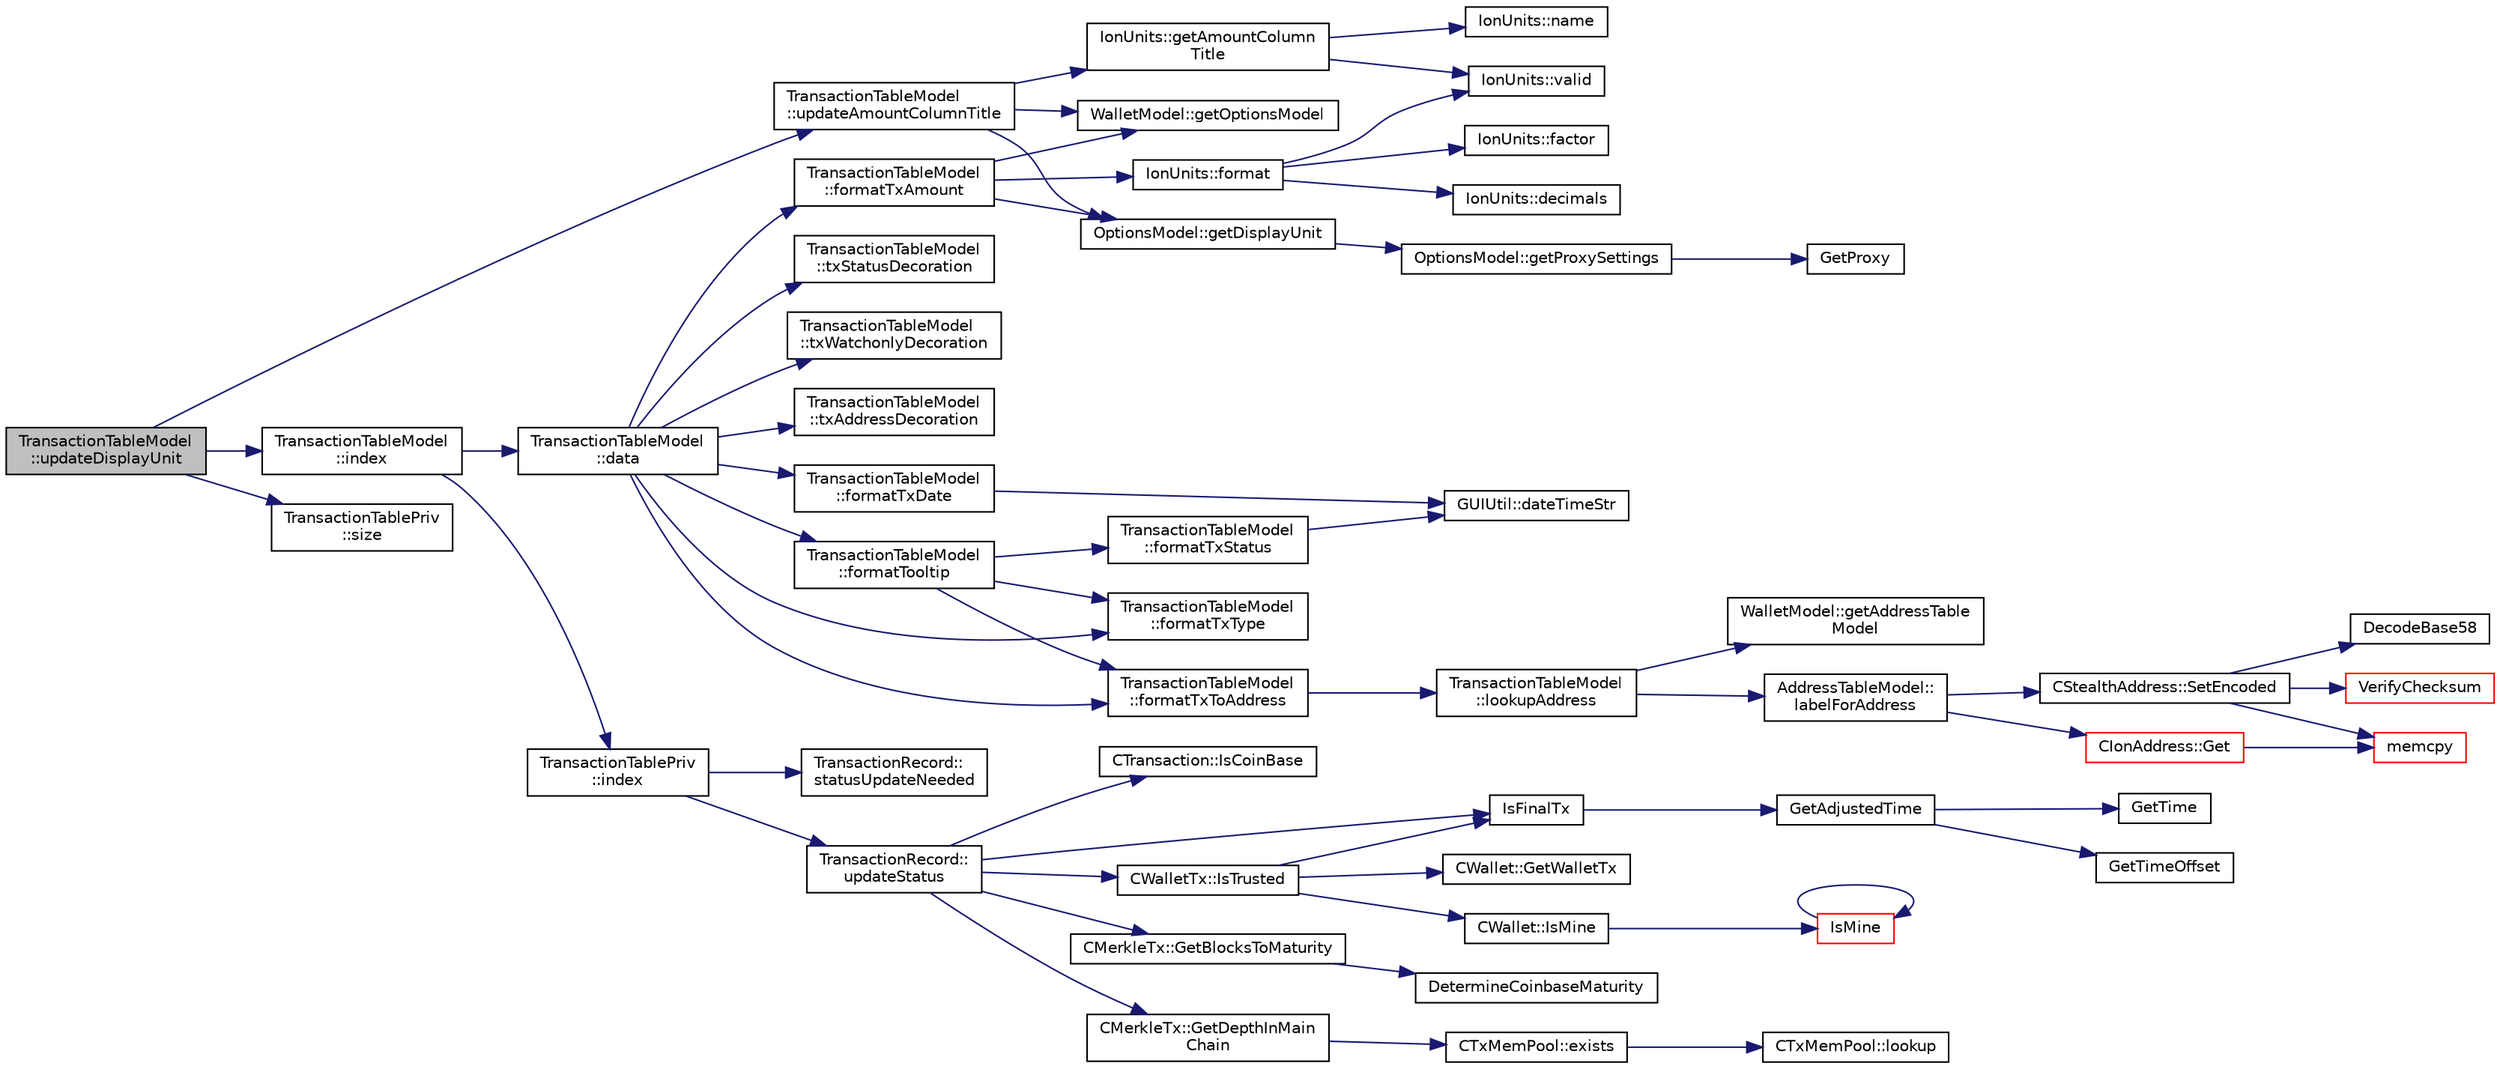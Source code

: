 digraph "TransactionTableModel::updateDisplayUnit"
{
  edge [fontname="Helvetica",fontsize="10",labelfontname="Helvetica",labelfontsize="10"];
  node [fontname="Helvetica",fontsize="10",shape=record];
  rankdir="LR";
  Node449 [label="TransactionTableModel\l::updateDisplayUnit",height=0.2,width=0.4,color="black", fillcolor="grey75", style="filled", fontcolor="black"];
  Node449 -> Node450 [color="midnightblue",fontsize="10",style="solid",fontname="Helvetica"];
  Node450 [label="TransactionTableModel\l::updateAmountColumnTitle",height=0.2,width=0.4,color="black", fillcolor="white", style="filled",URL="$d7/dfe/class_transaction_table_model.html#acbb6e7531f507369ad18b656ad7b3f10",tooltip="Updates the column title to \"Amount (DisplayUnit)\" and emits headerDataChanged() signal for table hea..."];
  Node450 -> Node451 [color="midnightblue",fontsize="10",style="solid",fontname="Helvetica"];
  Node451 [label="IonUnits::getAmountColumn\lTitle",height=0.2,width=0.4,color="black", fillcolor="white", style="filled",URL="$d7/dab/class_ion_units.html#ab76cc8dbce0ff2330495904857452d8f",tooltip="Gets title for amount column including current display unit if optionsModel reference available */..."];
  Node451 -> Node452 [color="midnightblue",fontsize="10",style="solid",fontname="Helvetica"];
  Node452 [label="IonUnits::valid",height=0.2,width=0.4,color="black", fillcolor="white", style="filled",URL="$d7/dab/class_ion_units.html#a23c5b1306ed473dbb2375a6675a2ce13",tooltip="Is unit ID valid? "];
  Node451 -> Node453 [color="midnightblue",fontsize="10",style="solid",fontname="Helvetica"];
  Node453 [label="IonUnits::name",height=0.2,width=0.4,color="black", fillcolor="white", style="filled",URL="$d7/dab/class_ion_units.html#a5bb4881389b09aeeb0bc235e87e0a42f",tooltip="Short name. "];
  Node450 -> Node454 [color="midnightblue",fontsize="10",style="solid",fontname="Helvetica"];
  Node454 [label="WalletModel::getOptionsModel",height=0.2,width=0.4,color="black", fillcolor="white", style="filled",URL="$d4/d27/class_wallet_model.html#a96d53e56b3f8f07537ea2523f7a7d300"];
  Node450 -> Node455 [color="midnightblue",fontsize="10",style="solid",fontname="Helvetica"];
  Node455 [label="OptionsModel::getDisplayUnit",height=0.2,width=0.4,color="black", fillcolor="white", style="filled",URL="$da/d1f/class_options_model.html#a3b6e4d4ef42be3aaba315b8cd14f468e"];
  Node455 -> Node456 [color="midnightblue",fontsize="10",style="solid",fontname="Helvetica"];
  Node456 [label="OptionsModel::getProxySettings",height=0.2,width=0.4,color="black", fillcolor="white", style="filled",URL="$da/d1f/class_options_model.html#a0fa582a801df3753c2c50840c40bb350"];
  Node456 -> Node457 [color="midnightblue",fontsize="10",style="solid",fontname="Helvetica"];
  Node457 [label="GetProxy",height=0.2,width=0.4,color="black", fillcolor="white", style="filled",URL="$d0/d0e/netbase_8cpp.html#a4e67b39fc1769663260d791d2f4d049d"];
  Node449 -> Node458 [color="midnightblue",fontsize="10",style="solid",fontname="Helvetica"];
  Node458 [label="TransactionTableModel\l::index",height=0.2,width=0.4,color="black", fillcolor="white", style="filled",URL="$d7/dfe/class_transaction_table_model.html#af3a9a49314f80268a77a704f7f028905"];
  Node458 -> Node459 [color="midnightblue",fontsize="10",style="solid",fontname="Helvetica"];
  Node459 [label="TransactionTableModel\l::data",height=0.2,width=0.4,color="black", fillcolor="white", style="filled",URL="$d7/dfe/class_transaction_table_model.html#a02173c31b6014bff182e320217e30e10"];
  Node459 -> Node460 [color="midnightblue",fontsize="10",style="solid",fontname="Helvetica"];
  Node460 [label="TransactionTableModel\l::txStatusDecoration",height=0.2,width=0.4,color="black", fillcolor="white", style="filled",URL="$d7/dfe/class_transaction_table_model.html#a11c11972847aeec2069953eda7abc3b2"];
  Node459 -> Node461 [color="midnightblue",fontsize="10",style="solid",fontname="Helvetica"];
  Node461 [label="TransactionTableModel\l::txWatchonlyDecoration",height=0.2,width=0.4,color="black", fillcolor="white", style="filled",URL="$d7/dfe/class_transaction_table_model.html#a8be4fd0880420a6b45fd0ea4e41454c0"];
  Node459 -> Node462 [color="midnightblue",fontsize="10",style="solid",fontname="Helvetica"];
  Node462 [label="TransactionTableModel\l::txAddressDecoration",height=0.2,width=0.4,color="black", fillcolor="white", style="filled",URL="$d7/dfe/class_transaction_table_model.html#af14920c007e307f892902da061e46072"];
  Node459 -> Node463 [color="midnightblue",fontsize="10",style="solid",fontname="Helvetica"];
  Node463 [label="TransactionTableModel\l::formatTxDate",height=0.2,width=0.4,color="black", fillcolor="white", style="filled",URL="$d7/dfe/class_transaction_table_model.html#af91bbd6b2a712af32988d147e3f311ea"];
  Node463 -> Node464 [color="midnightblue",fontsize="10",style="solid",fontname="Helvetica"];
  Node464 [label="GUIUtil::dateTimeStr",height=0.2,width=0.4,color="black", fillcolor="white", style="filled",URL="$d1/d87/namespace_g_u_i_util.html#aae732a04fea25190081120bf0cc773e8"];
  Node459 -> Node465 [color="midnightblue",fontsize="10",style="solid",fontname="Helvetica"];
  Node465 [label="TransactionTableModel\l::formatTxType",height=0.2,width=0.4,color="black", fillcolor="white", style="filled",URL="$d7/dfe/class_transaction_table_model.html#aefcd45e8b170a459548ddbd308b1ad64"];
  Node459 -> Node466 [color="midnightblue",fontsize="10",style="solid",fontname="Helvetica"];
  Node466 [label="TransactionTableModel\l::formatTxToAddress",height=0.2,width=0.4,color="black", fillcolor="white", style="filled",URL="$d7/dfe/class_transaction_table_model.html#ada92bead83848f3ec231833e5964c27f"];
  Node466 -> Node467 [color="midnightblue",fontsize="10",style="solid",fontname="Helvetica"];
  Node467 [label="TransactionTableModel\l::lookupAddress",height=0.2,width=0.4,color="black", fillcolor="white", style="filled",URL="$d7/dfe/class_transaction_table_model.html#af13204a63b9901c0d9aeb9f43f915001"];
  Node467 -> Node468 [color="midnightblue",fontsize="10",style="solid",fontname="Helvetica"];
  Node468 [label="WalletModel::getAddressTable\lModel",height=0.2,width=0.4,color="black", fillcolor="white", style="filled",URL="$d4/d27/class_wallet_model.html#a89ed202e2dbc04aaa70d72872b95b351"];
  Node467 -> Node469 [color="midnightblue",fontsize="10",style="solid",fontname="Helvetica"];
  Node469 [label="AddressTableModel::\llabelForAddress",height=0.2,width=0.4,color="black", fillcolor="white", style="filled",URL="$d9/ded/class_address_table_model.html#afcdbfc17ac480f5a57382cbcf096ccb3"];
  Node469 -> Node470 [color="midnightblue",fontsize="10",style="solid",fontname="Helvetica"];
  Node470 [label="CStealthAddress::SetEncoded",height=0.2,width=0.4,color="black", fillcolor="white", style="filled",URL="$d6/d37/class_c_stealth_address.html#aa3f4655dced125bf698c208b6e7ac4b8"];
  Node470 -> Node471 [color="midnightblue",fontsize="10",style="solid",fontname="Helvetica"];
  Node471 [label="DecodeBase58",height=0.2,width=0.4,color="black", fillcolor="white", style="filled",URL="$db/d9c/base58_8cpp.html#a0f74d1d6e7e982cad4b0e538acea4538",tooltip="Decode a base58-encoded string (psz) into a byte vector (vchRet). "];
  Node470 -> Node472 [color="midnightblue",fontsize="10",style="solid",fontname="Helvetica"];
  Node472 [label="VerifyChecksum",height=0.2,width=0.4,color="red", fillcolor="white", style="filled",URL="$db/d2d/stealth_8cpp.html#a5ff6f6775db5f747f5088c7ef8264b74"];
  Node470 -> Node474 [color="midnightblue",fontsize="10",style="solid",fontname="Helvetica"];
  Node474 [label="memcpy",height=0.2,width=0.4,color="red", fillcolor="white", style="filled",URL="$d5/d9f/glibc__compat_8cpp.html#a0f46826ab0466591e136db24394923cf"];
  Node469 -> Node477 [color="midnightblue",fontsize="10",style="solid",fontname="Helvetica"];
  Node477 [label="CIonAddress::Get",height=0.2,width=0.4,color="red", fillcolor="white", style="filled",URL="$d1/de4/class_c_ion_address.html#aa70f9899f0a3cf37e4a87483db5cf99d"];
  Node477 -> Node474 [color="midnightblue",fontsize="10",style="solid",fontname="Helvetica"];
  Node459 -> Node479 [color="midnightblue",fontsize="10",style="solid",fontname="Helvetica"];
  Node479 [label="TransactionTableModel\l::formatTxAmount",height=0.2,width=0.4,color="black", fillcolor="white", style="filled",URL="$d7/dfe/class_transaction_table_model.html#a6a3a35bfb8d6ca2a3615bcbc247f0228"];
  Node479 -> Node480 [color="midnightblue",fontsize="10",style="solid",fontname="Helvetica"];
  Node480 [label="IonUnits::format",height=0.2,width=0.4,color="black", fillcolor="white", style="filled",URL="$d7/dab/class_ion_units.html#a7cf8cdbd0a24c418ae91b511fac5bee4",tooltip="Format as string. "];
  Node480 -> Node452 [color="midnightblue",fontsize="10",style="solid",fontname="Helvetica"];
  Node480 -> Node481 [color="midnightblue",fontsize="10",style="solid",fontname="Helvetica"];
  Node481 [label="IonUnits::factor",height=0.2,width=0.4,color="black", fillcolor="white", style="filled",URL="$d7/dab/class_ion_units.html#a210814a200496caf63083ed4abd1bd24",tooltip="Number of Satoshis (1e-8) per unit. "];
  Node480 -> Node482 [color="midnightblue",fontsize="10",style="solid",fontname="Helvetica"];
  Node482 [label="IonUnits::decimals",height=0.2,width=0.4,color="black", fillcolor="white", style="filled",URL="$d7/dab/class_ion_units.html#a5e9c7a5b666b858c171760273c51c9d7",tooltip="Number of decimals left. "];
  Node479 -> Node454 [color="midnightblue",fontsize="10",style="solid",fontname="Helvetica"];
  Node479 -> Node455 [color="midnightblue",fontsize="10",style="solid",fontname="Helvetica"];
  Node459 -> Node483 [color="midnightblue",fontsize="10",style="solid",fontname="Helvetica"];
  Node483 [label="TransactionTableModel\l::formatTooltip",height=0.2,width=0.4,color="black", fillcolor="white", style="filled",URL="$d7/dfe/class_transaction_table_model.html#a535a0f50a4404a73194e02c3c09e13c0"];
  Node483 -> Node484 [color="midnightblue",fontsize="10",style="solid",fontname="Helvetica"];
  Node484 [label="TransactionTableModel\l::formatTxStatus",height=0.2,width=0.4,color="black", fillcolor="white", style="filled",URL="$d7/dfe/class_transaction_table_model.html#a93d4d3f64ccd25cd409bb4811a9102e5"];
  Node484 -> Node464 [color="midnightblue",fontsize="10",style="solid",fontname="Helvetica"];
  Node483 -> Node465 [color="midnightblue",fontsize="10",style="solid",fontname="Helvetica"];
  Node483 -> Node466 [color="midnightblue",fontsize="10",style="solid",fontname="Helvetica"];
  Node458 -> Node485 [color="midnightblue",fontsize="10",style="solid",fontname="Helvetica"];
  Node485 [label="TransactionTablePriv\l::index",height=0.2,width=0.4,color="black", fillcolor="white", style="filled",URL="$d2/ddb/class_transaction_table_priv.html#ac692aa6aa7820e80accc971c70e0fae5"];
  Node485 -> Node486 [color="midnightblue",fontsize="10",style="solid",fontname="Helvetica"];
  Node486 [label="TransactionRecord::\lstatusUpdateNeeded",height=0.2,width=0.4,color="black", fillcolor="white", style="filled",URL="$d1/da7/class_transaction_record.html#aaca6757b7b300151694021be6af18d11",tooltip="Return whether a status update is needed. "];
  Node485 -> Node487 [color="midnightblue",fontsize="10",style="solid",fontname="Helvetica"];
  Node487 [label="TransactionRecord::\lupdateStatus",height=0.2,width=0.4,color="black", fillcolor="white", style="filled",URL="$d1/da7/class_transaction_record.html#a9b643dd885a790ae511705a1446556be",tooltip="Update status from core wallet tx. "];
  Node487 -> Node488 [color="midnightblue",fontsize="10",style="solid",fontname="Helvetica"];
  Node488 [label="CTransaction::IsCoinBase",height=0.2,width=0.4,color="black", fillcolor="white", style="filled",URL="$df/d43/class_c_transaction.html#a96256e8ac1bf79ad9c057e48c41132dd"];
  Node487 -> Node489 [color="midnightblue",fontsize="10",style="solid",fontname="Helvetica"];
  Node489 [label="CWalletTx::IsTrusted",height=0.2,width=0.4,color="black", fillcolor="white", style="filled",URL="$d6/d53/class_c_wallet_tx.html#a71efb0d5b5def8ae00a1d74b8741bfcb"];
  Node489 -> Node490 [color="midnightblue",fontsize="10",style="solid",fontname="Helvetica"];
  Node490 [label="IsFinalTx",height=0.2,width=0.4,color="black", fillcolor="white", style="filled",URL="$df/d0a/main_8cpp.html#adc332cd7ac94e639bb4239618341be19"];
  Node490 -> Node491 [color="midnightblue",fontsize="10",style="solid",fontname="Helvetica"];
  Node491 [label="GetAdjustedTime",height=0.2,width=0.4,color="black", fillcolor="white", style="filled",URL="$df/d2d/util_8cpp.html#a09f81b9c7650f898cf3cf305b87547e6"];
  Node491 -> Node492 [color="midnightblue",fontsize="10",style="solid",fontname="Helvetica"];
  Node492 [label="GetTime",height=0.2,width=0.4,color="black", fillcolor="white", style="filled",URL="$df/d2d/util_8cpp.html#a46fac5fba8ba905b5f9acb364f5d8c6f"];
  Node491 -> Node493 [color="midnightblue",fontsize="10",style="solid",fontname="Helvetica"];
  Node493 [label="GetTimeOffset",height=0.2,width=0.4,color="black", fillcolor="white", style="filled",URL="$df/d2d/util_8cpp.html#a50ca5344c75631267633f15cfe5e983e"];
  Node489 -> Node494 [color="midnightblue",fontsize="10",style="solid",fontname="Helvetica"];
  Node494 [label="CWallet::GetWalletTx",height=0.2,width=0.4,color="black", fillcolor="white", style="filled",URL="$d2/de5/class_c_wallet.html#ac496716bb889a5934fa27398aeb2330a"];
  Node489 -> Node495 [color="midnightblue",fontsize="10",style="solid",fontname="Helvetica"];
  Node495 [label="CWallet::IsMine",height=0.2,width=0.4,color="black", fillcolor="white", style="filled",URL="$d2/de5/class_c_wallet.html#a4eada57edc1c443564b8cc9b853d955c"];
  Node495 -> Node496 [color="midnightblue",fontsize="10",style="solid",fontname="Helvetica"];
  Node496 [label="IsMine",height=0.2,width=0.4,color="red", fillcolor="white", style="filled",URL="$dd/d0f/script_8cpp.html#adc59cf67d903c1ba1ef225561b85bfce"];
  Node496 -> Node496 [color="midnightblue",fontsize="10",style="solid",fontname="Helvetica"];
  Node487 -> Node498 [color="midnightblue",fontsize="10",style="solid",fontname="Helvetica"];
  Node498 [label="CMerkleTx::GetBlocksToMaturity",height=0.2,width=0.4,color="black", fillcolor="white", style="filled",URL="$d1/dff/class_c_merkle_tx.html#a69ebd437f7b44169659c3527fe73b6ab"];
  Node498 -> Node499 [color="midnightblue",fontsize="10",style="solid",fontname="Helvetica"];
  Node499 [label="DetermineCoinbaseMaturity",height=0.2,width=0.4,color="black", fillcolor="white", style="filled",URL="$d1/d08/proofs_8cpp.html#a97478c8207cae73889a6b1fbbc3c67e3",tooltip="Determine Coinbase Maturity (generally not a good idea - done so to increase speed) ..."];
  Node487 -> Node500 [color="midnightblue",fontsize="10",style="solid",fontname="Helvetica"];
  Node500 [label="CMerkleTx::GetDepthInMain\lChain",height=0.2,width=0.4,color="black", fillcolor="white", style="filled",URL="$d1/dff/class_c_merkle_tx.html#a887a9f1a0b7fc64b43e42cec76b38ef9"];
  Node500 -> Node501 [color="midnightblue",fontsize="10",style="solid",fontname="Helvetica"];
  Node501 [label="CTxMemPool::exists",height=0.2,width=0.4,color="black", fillcolor="white", style="filled",URL="$db/d98/class_c_tx_mem_pool.html#a8b7a13b5289ab839d4460f41a7da9789"];
  Node501 -> Node502 [color="midnightblue",fontsize="10",style="solid",fontname="Helvetica"];
  Node502 [label="CTxMemPool::lookup",height=0.2,width=0.4,color="black", fillcolor="white", style="filled",URL="$db/d98/class_c_tx_mem_pool.html#ad6d9966cdeb4b6586f7186e709b4e77e"];
  Node487 -> Node490 [color="midnightblue",fontsize="10",style="solid",fontname="Helvetica"];
  Node449 -> Node503 [color="midnightblue",fontsize="10",style="solid",fontname="Helvetica"];
  Node503 [label="TransactionTablePriv\l::size",height=0.2,width=0.4,color="black", fillcolor="white", style="filled",URL="$d2/ddb/class_transaction_table_priv.html#acc5c85ae550eca3a35b7b4d68d0994bf"];
}
